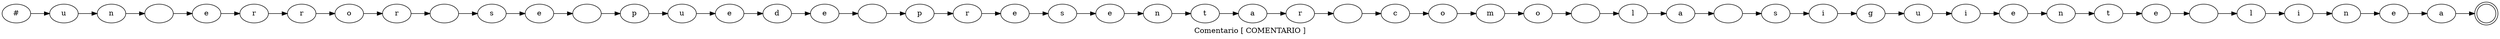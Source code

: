 digraph grafico {
rankdir=LR;
label="Comentario [ COMENTARIO ]";
node0 [label="#"];
node0 -> node1;
node1 [label="u"];
node1 -> node2;
node2 [label="n"];
node2 -> node3;
node3 [label=" "];
node3 -> node4;
node4 [label="e"];
node4 -> node5;
node5 [label="r"];
node5 -> node6;
node6 [label="r"];
node6 -> node7;
node7 [label="o"];
node7 -> node8;
node8 [label="r"];
node8 -> node9;
node9 [label=" "];
node9 -> node10;
node10 [label="s"];
node10 -> node11;
node11 [label="e"];
node11 -> node12;
node12 [label=" "];
node12 -> node13;
node13 [label="p"];
node13 -> node14;
node14 [label="u"];
node14 -> node15;
node15 [label="e"];
node15 -> node16;
node16 [label="d"];
node16 -> node17;
node17 [label="e"];
node17 -> node18;
node18 [label=" "];
node18 -> node19;
node19 [label="p"];
node19 -> node20;
node20 [label="r"];
node20 -> node21;
node21 [label="e"];
node21 -> node22;
node22 [label="s"];
node22 -> node23;
node23 [label="e"];
node23 -> node24;
node24 [label="n"];
node24 -> node25;
node25 [label="t"];
node25 -> node26;
node26 [label="a"];
node26 -> node27;
node27 [label="r"];
node27 -> node28;
node28 [label=" "];
node28 -> node29;
node29 [label="c"];
node29 -> node30;
node30 [label="o"];
node30 -> node31;
node31 [label="m"];
node31 -> node32;
node32 [label="o"];
node32 -> node33;
node33 [label=" "];
node33 -> node34;
node34 [label="l"];
node34 -> node35;
node35 [label="a"];
node35 -> node36;
node36 [label=" "];
node36 -> node37;
node37 [label="s"];
node37 -> node38;
node38 [label="i"];
node38 -> node39;
node39 [label="g"];
node39 -> node40;
node40 [label="u"];
node40 -> node41;
node41 [label="i"];
node41 -> node42;
node42 [label="e"];
node42 -> node43;
node43 [label="n"];
node43 -> node44;
node44 [label="t"];
node44 -> node45;
node45 [label="e"];
node45 -> node46;
node46 [label=" "];
node46 -> node47;
node47 [label="l"];
node47 -> node48;
node48 [label="i"];
node48 -> node49;
node49 [label="n"];
node49 -> node50;
node50 [label="e"];
node50 -> node51;
node51 [label="a"];
node51 -> node52;
node52 [label=""];
node52 [shape=doublecircle];
}
